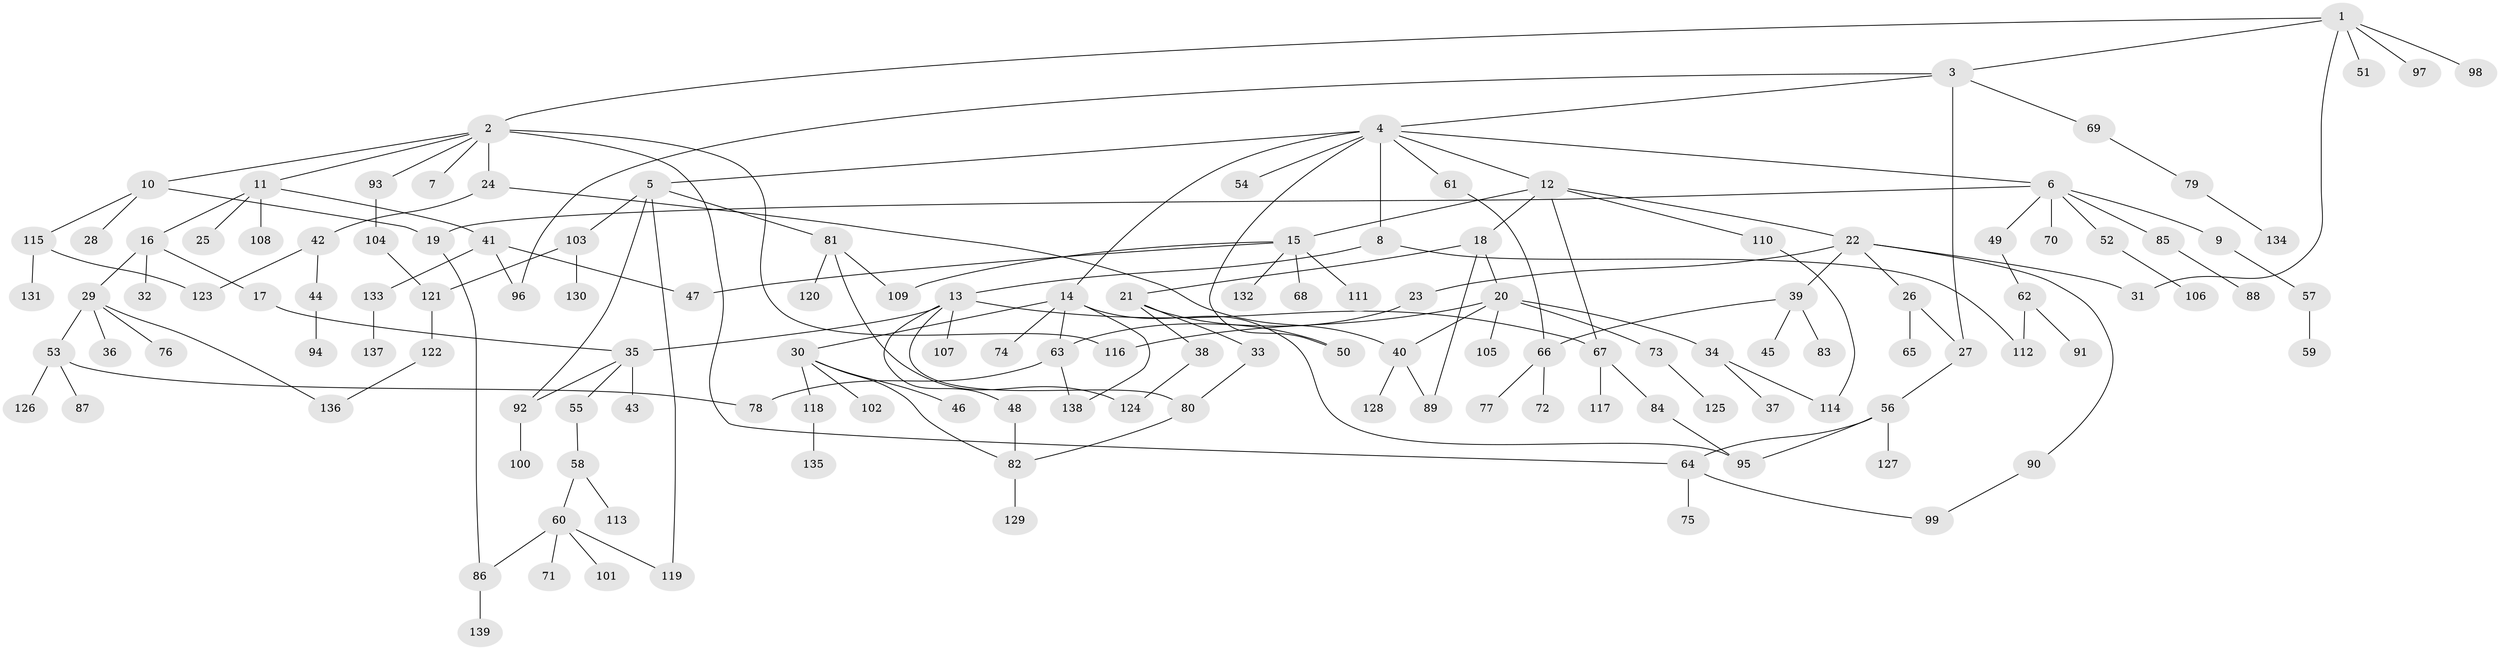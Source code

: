 // Generated by graph-tools (version 1.1) at 2025/01/03/09/25 03:01:03]
// undirected, 139 vertices, 170 edges
graph export_dot {
graph [start="1"]
  node [color=gray90,style=filled];
  1;
  2;
  3;
  4;
  5;
  6;
  7;
  8;
  9;
  10;
  11;
  12;
  13;
  14;
  15;
  16;
  17;
  18;
  19;
  20;
  21;
  22;
  23;
  24;
  25;
  26;
  27;
  28;
  29;
  30;
  31;
  32;
  33;
  34;
  35;
  36;
  37;
  38;
  39;
  40;
  41;
  42;
  43;
  44;
  45;
  46;
  47;
  48;
  49;
  50;
  51;
  52;
  53;
  54;
  55;
  56;
  57;
  58;
  59;
  60;
  61;
  62;
  63;
  64;
  65;
  66;
  67;
  68;
  69;
  70;
  71;
  72;
  73;
  74;
  75;
  76;
  77;
  78;
  79;
  80;
  81;
  82;
  83;
  84;
  85;
  86;
  87;
  88;
  89;
  90;
  91;
  92;
  93;
  94;
  95;
  96;
  97;
  98;
  99;
  100;
  101;
  102;
  103;
  104;
  105;
  106;
  107;
  108;
  109;
  110;
  111;
  112;
  113;
  114;
  115;
  116;
  117;
  118;
  119;
  120;
  121;
  122;
  123;
  124;
  125;
  126;
  127;
  128;
  129;
  130;
  131;
  132;
  133;
  134;
  135;
  136;
  137;
  138;
  139;
  1 -- 2;
  1 -- 3;
  1 -- 31;
  1 -- 51;
  1 -- 97;
  1 -- 98;
  2 -- 7;
  2 -- 10;
  2 -- 11;
  2 -- 24;
  2 -- 64;
  2 -- 93;
  2 -- 116;
  3 -- 4;
  3 -- 27;
  3 -- 69;
  3 -- 96;
  4 -- 5;
  4 -- 6;
  4 -- 8;
  4 -- 12;
  4 -- 14;
  4 -- 54;
  4 -- 61;
  4 -- 50;
  5 -- 81;
  5 -- 103;
  5 -- 119;
  5 -- 92;
  6 -- 9;
  6 -- 49;
  6 -- 52;
  6 -- 70;
  6 -- 85;
  6 -- 19;
  8 -- 13;
  8 -- 112;
  9 -- 57;
  10 -- 19;
  10 -- 28;
  10 -- 115;
  11 -- 16;
  11 -- 25;
  11 -- 41;
  11 -- 108;
  12 -- 15;
  12 -- 18;
  12 -- 22;
  12 -- 110;
  12 -- 67;
  13 -- 48;
  13 -- 67;
  13 -- 80;
  13 -- 107;
  13 -- 35;
  14 -- 30;
  14 -- 74;
  14 -- 63;
  14 -- 138;
  14 -- 95;
  15 -- 47;
  15 -- 68;
  15 -- 109;
  15 -- 111;
  15 -- 132;
  16 -- 17;
  16 -- 29;
  16 -- 32;
  17 -- 35;
  18 -- 20;
  18 -- 21;
  18 -- 89;
  19 -- 86;
  20 -- 34;
  20 -- 73;
  20 -- 105;
  20 -- 116;
  20 -- 40;
  21 -- 33;
  21 -- 38;
  21 -- 50;
  22 -- 23;
  22 -- 26;
  22 -- 39;
  22 -- 90;
  22 -- 31;
  23 -- 63;
  24 -- 40;
  24 -- 42;
  26 -- 65;
  26 -- 27;
  27 -- 56;
  29 -- 36;
  29 -- 53;
  29 -- 76;
  29 -- 136;
  30 -- 46;
  30 -- 102;
  30 -- 118;
  30 -- 82;
  33 -- 80;
  34 -- 37;
  34 -- 114;
  35 -- 43;
  35 -- 55;
  35 -- 92;
  38 -- 124;
  39 -- 45;
  39 -- 83;
  39 -- 66;
  40 -- 89;
  40 -- 128;
  41 -- 133;
  41 -- 96;
  41 -- 47;
  42 -- 44;
  42 -- 123;
  44 -- 94;
  48 -- 82;
  49 -- 62;
  52 -- 106;
  53 -- 78;
  53 -- 87;
  53 -- 126;
  55 -- 58;
  56 -- 127;
  56 -- 95;
  56 -- 64;
  57 -- 59;
  58 -- 60;
  58 -- 113;
  60 -- 71;
  60 -- 101;
  60 -- 119;
  60 -- 86;
  61 -- 66;
  62 -- 91;
  62 -- 112;
  63 -- 138;
  63 -- 78;
  64 -- 75;
  64 -- 99;
  66 -- 72;
  66 -- 77;
  67 -- 84;
  67 -- 117;
  69 -- 79;
  73 -- 125;
  79 -- 134;
  80 -- 82;
  81 -- 120;
  81 -- 124;
  81 -- 109;
  82 -- 129;
  84 -- 95;
  85 -- 88;
  86 -- 139;
  90 -- 99;
  92 -- 100;
  93 -- 104;
  103 -- 121;
  103 -- 130;
  104 -- 121;
  110 -- 114;
  115 -- 123;
  115 -- 131;
  118 -- 135;
  121 -- 122;
  122 -- 136;
  133 -- 137;
}
